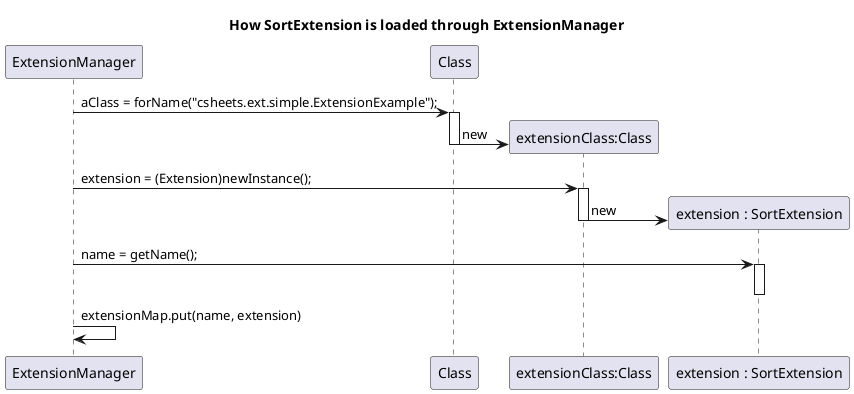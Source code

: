   @startuml doc-files/sort_extension_2.png
title: How SortExtension is loaded through ExtensionManager
  participant ExtensionManager as ExtM
  participant Class
  participant "extensionClass:Class" as aClass
  participant "extension : SortExtension" as SortExtension
  ExtM -> Class : aClass = forName("csheets.ext.simple.ExtensionExample");
  activate Class
  create aClass
  Class -> aClass : new

  deactivate Class
  ExtM -> aClass : extension = (Extension)newInstance();
  activate aClass
  create SortExtension
  aClass -> SortExtension : new
  deactivate aClass
  ExtM -> SortExtension : name = getName();
  activate SortExtension
  deactivate SortExtension
  ExtM -> ExtM : extensionMap.put(name, extension)
  @enduml
